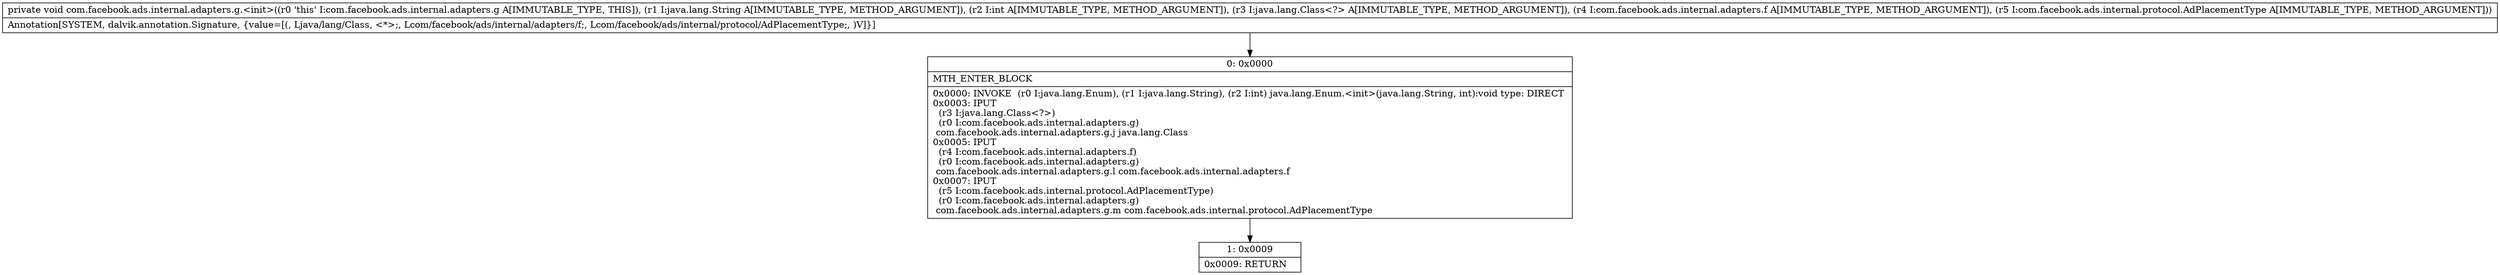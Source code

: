 digraph "CFG forcom.facebook.ads.internal.adapters.g.\<init\>(Ljava\/lang\/String;ILjava\/lang\/Class;Lcom\/facebook\/ads\/internal\/adapters\/f;Lcom\/facebook\/ads\/internal\/protocol\/AdPlacementType;)V" {
Node_0 [shape=record,label="{0\:\ 0x0000|MTH_ENTER_BLOCK\l|0x0000: INVOKE  (r0 I:java.lang.Enum), (r1 I:java.lang.String), (r2 I:int) java.lang.Enum.\<init\>(java.lang.String, int):void type: DIRECT \l0x0003: IPUT  \l  (r3 I:java.lang.Class\<?\>)\l  (r0 I:com.facebook.ads.internal.adapters.g)\l com.facebook.ads.internal.adapters.g.j java.lang.Class \l0x0005: IPUT  \l  (r4 I:com.facebook.ads.internal.adapters.f)\l  (r0 I:com.facebook.ads.internal.adapters.g)\l com.facebook.ads.internal.adapters.g.l com.facebook.ads.internal.adapters.f \l0x0007: IPUT  \l  (r5 I:com.facebook.ads.internal.protocol.AdPlacementType)\l  (r0 I:com.facebook.ads.internal.adapters.g)\l com.facebook.ads.internal.adapters.g.m com.facebook.ads.internal.protocol.AdPlacementType \l}"];
Node_1 [shape=record,label="{1\:\ 0x0009|0x0009: RETURN   \l}"];
MethodNode[shape=record,label="{private void com.facebook.ads.internal.adapters.g.\<init\>((r0 'this' I:com.facebook.ads.internal.adapters.g A[IMMUTABLE_TYPE, THIS]), (r1 I:java.lang.String A[IMMUTABLE_TYPE, METHOD_ARGUMENT]), (r2 I:int A[IMMUTABLE_TYPE, METHOD_ARGUMENT]), (r3 I:java.lang.Class\<?\> A[IMMUTABLE_TYPE, METHOD_ARGUMENT]), (r4 I:com.facebook.ads.internal.adapters.f A[IMMUTABLE_TYPE, METHOD_ARGUMENT]), (r5 I:com.facebook.ads.internal.protocol.AdPlacementType A[IMMUTABLE_TYPE, METHOD_ARGUMENT]))  | Annotation[SYSTEM, dalvik.annotation.Signature, \{value=[(, Ljava\/lang\/Class, \<*\>;, Lcom\/facebook\/ads\/internal\/adapters\/f;, Lcom\/facebook\/ads\/internal\/protocol\/AdPlacementType;, )V]\}]\l}"];
MethodNode -> Node_0;
Node_0 -> Node_1;
}

